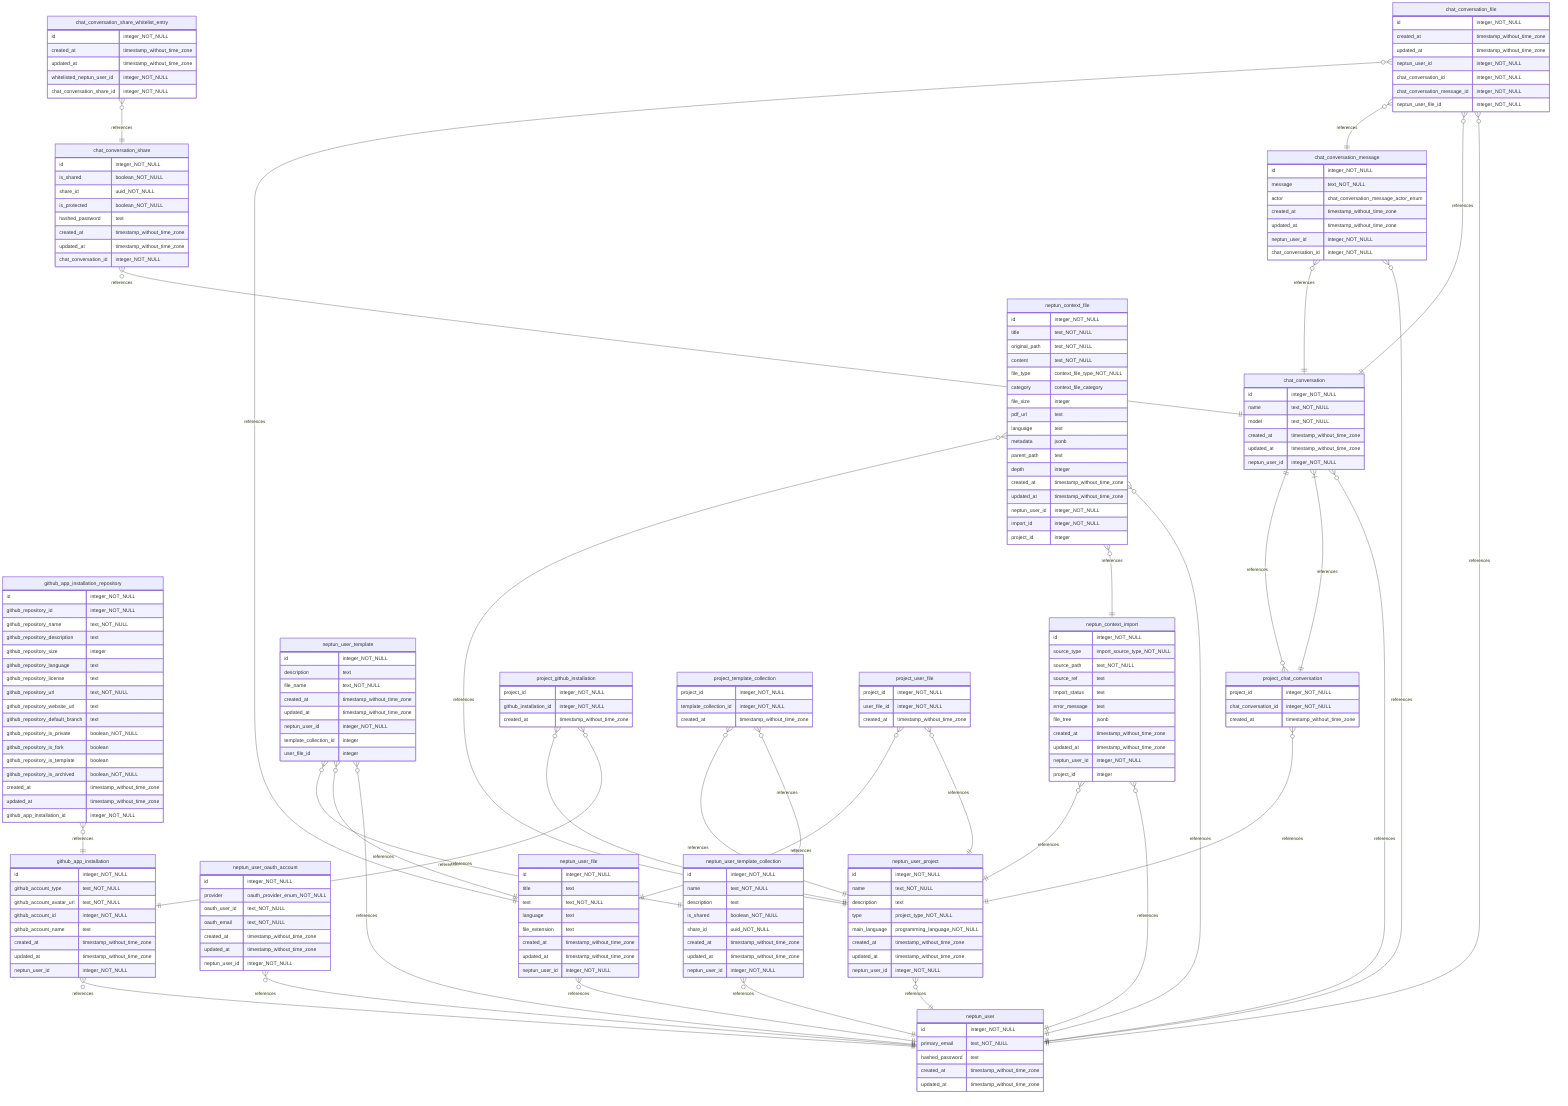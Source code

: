 erDiagram

    chat_conversation {
        id integer_NOT_NULL
        name text_NOT_NULL
        model text_NOT_NULL
        created_at timestamp_without_time_zone
        updated_at timestamp_without_time_zone
        neptun_user_id integer_NOT_NULL
    }
    chat_conversation_file {
        id integer_NOT_NULL
        created_at timestamp_without_time_zone
        updated_at timestamp_without_time_zone
        neptun_user_id integer_NOT_NULL
        chat_conversation_id integer_NOT_NULL
        chat_conversation_message_id integer_NOT_NULL
        neptun_user_file_id integer_NOT_NULL
    }
    chat_conversation_message {
        id integer_NOT_NULL
        message text_NOT_NULL
        actor chat_conversation_message_actor_enum
        created_at timestamp_without_time_zone
        updated_at timestamp_without_time_zone
        neptun_user_id integer_NOT_NULL
        chat_conversation_id integer_NOT_NULL
    }
    chat_conversation_share {
        id integer_NOT_NULL
        is_shared boolean_NOT_NULL
        share_id uuid_NOT_NULL
        is_protected boolean_NOT_NULL
        hashed_password text
        created_at timestamp_without_time_zone
        updated_at timestamp_without_time_zone
        chat_conversation_id integer_NOT_NULL
    }
    chat_conversation_share_whitelist_entry {
        id integer_NOT_NULL
        created_at timestamp_without_time_zone
        updated_at timestamp_without_time_zone
        whitelisted_neptun_user_id integer_NOT_NULL
        chat_conversation_share_id integer_NOT_NULL
    }
    github_app_installation {
        id integer_NOT_NULL
        github_account_type text_NOT_NULL
        github_account_avatar_url text_NOT_NULL
        github_account_id integer_NOT_NULL
        github_account_name text
        created_at timestamp_without_time_zone
        updated_at timestamp_without_time_zone
        neptun_user_id integer_NOT_NULL
    }
    github_app_installation_repository {
        id integer_NOT_NULL
        github_repository_id integer_NOT_NULL
        github_repository_name text_NOT_NULL
        github_repository_description text
        github_repository_size integer
        github_repository_language text
        github_repository_license text
        github_repository_url text_NOT_NULL
        github_repository_website_url text
        github_repository_default_branch text
        github_repository_is_private boolean_NOT_NULL
        github_repository_is_fork boolean
        github_repository_is_template boolean
        github_repository_is_archived boolean_NOT_NULL
        created_at timestamp_without_time_zone
        updated_at timestamp_without_time_zone
        github_app_installation_id integer_NOT_NULL
    }
    neptun_user {
        id integer_NOT_NULL
        primary_email text_NOT_NULL
        hashed_password text
        created_at timestamp_without_time_zone
        updated_at timestamp_without_time_zone
    }
    neptun_user_oauth_account {
        id integer_NOT_NULL
        provider oauth_provider_enum_NOT_NULL
        oauth_user_id text_NOT_NULL
        oauth_email text_NOT_NULL
        created_at timestamp_without_time_zone
        updated_at timestamp_without_time_zone
        neptun_user_id integer_NOT_NULL
    }
    neptun_context_file {
        id integer_NOT_NULL
        title text_NOT_NULL
        original_path text_NOT_NULL
        content text_NOT_NULL
        file_type context_file_type_NOT_NULL
        category context_file_category
        file_size integer
        pdf_url text
        language text
        metadata jsonb
        parent_path text
        depth integer
        created_at timestamp_without_time_zone
        updated_at timestamp_without_time_zone
        neptun_user_id integer_NOT_NULL
        import_id integer_NOT_NULL
        project_id integer
    }
    neptun_context_import {
        id integer_NOT_NULL
        source_type import_source_type_NOT_NULL
        source_path text_NOT_NULL
        source_ref text
        import_status text
        error_message text
        file_tree jsonb
        created_at timestamp_without_time_zone
        updated_at timestamp_without_time_zone
        neptun_user_id integer_NOT_NULL
        project_id integer
    }
    neptun_user_file {
        id integer_NOT_NULL
        title text
        text text_NOT_NULL
        language text
        file_extension text
        created_at timestamp_without_time_zone
        updated_at timestamp_without_time_zone
        neptun_user_id integer_NOT_NULL
    }
    neptun_user_project {
        id integer_NOT_NULL
        name text_NOT_NULL
        description text
        type project_type_NOT_NULL
        main_language programming_language_NOT_NULL
        created_at timestamp_without_time_zone
        updated_at timestamp_without_time_zone
        neptun_user_id integer_NOT_NULL
    }
    neptun_user_template {
        id integer_NOT_NULL
        description text
        file_name text_NOT_NULL
        created_at timestamp_without_time_zone
        updated_at timestamp_without_time_zone
        neptun_user_id integer_NOT_NULL
        template_collection_id integer
        user_file_id integer
    }
    neptun_user_template_collection {
        id integer_NOT_NULL
        name text_NOT_NULL
        description text
        is_shared boolean_NOT_NULL
        share_id uuid_NOT_NULL
        created_at timestamp_without_time_zone
        updated_at timestamp_without_time_zone
        neptun_user_id integer_NOT_NULL
    }
    project_chat_conversation {
        project_id integer_NOT_NULL
        chat_conversation_id integer_NOT_NULL
        created_at timestamp_without_time_zone
    }
    project_github_installation {
        project_id integer_NOT_NULL
        github_installation_id integer_NOT_NULL
        created_at timestamp_without_time_zone
    }
    project_template_collection {
        project_id integer_NOT_NULL
        template_collection_id integer_NOT_NULL
        created_at timestamp_without_time_zone
    }
    project_user_file {
        project_id integer_NOT_NULL
        user_file_id integer_NOT_NULL
        created_at timestamp_without_time_zone
    }

    %% Relationships
    chat_conversation }o--|| neptun_user : "references"
    chat_conversation }|--|| project_chat_conversation : "references"
    chat_conversation_file }o--|| neptun_user : "references"
    chat_conversation_file }o--|| chat_conversation : "references"
    chat_conversation_file }o--|| chat_conversation_message : "references"
    chat_conversation_file }o--|| neptun_user_file : "references"
    chat_conversation_message }o--|| neptun_user : "references"
    chat_conversation_message }o--|| chat_conversation : "references"
    chat_conversation_share }o--|| chat_conversation : "references"
    chat_conversation_share_whitelist_entry }o--|| chat_conversation_share : "references"
    github_app_installation }o--|| neptun_user : "references"
    github_app_installation_repository }o--|| github_app_installation : "references"
    neptun_context_file }o--|| neptun_user : "references"
    neptun_context_file }o--|| neptun_context_import : "references"
    neptun_context_file }o--|| neptun_user_project : "references"
    neptun_context_import }o--|| neptun_user : "references"
    neptun_context_import }o--|| neptun_user_project : "references"
    neptun_user_file }o--|| neptun_user : "references"
    neptun_user_oauth_account }o--|| neptun_user : "references"
    neptun_user_project }o--|| neptun_user : "references"
    neptun_user_template }o--|| neptun_user : "references"
    neptun_user_template }o--|| neptun_user_file : "references"
    neptun_user_template }o--|| neptun_user_template_collection : "references"
    neptun_user_template_collection }o--|| neptun_user : "references"
    project_chat_conversation }o--|| chat_conversation : "references"
    project_chat_conversation }o--|| neptun_user_project : "references"
    project_github_installation }o--|| github_app_installation : "references"
    project_github_installation }o--|| neptun_user_project : "references"
    project_template_collection }o--|| neptun_user_template_collection : "references"
    project_template_collection }o--|| neptun_user_project : "references"
    project_user_file }o--|| neptun_user_project : "references"
    project_user_file }o--|| neptun_user_file : "references"